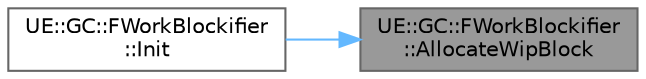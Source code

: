 digraph "UE::GC::FWorkBlockifier::AllocateWipBlock"
{
 // INTERACTIVE_SVG=YES
 // LATEX_PDF_SIZE
  bgcolor="transparent";
  edge [fontname=Helvetica,fontsize=10,labelfontname=Helvetica,labelfontsize=10];
  node [fontname=Helvetica,fontsize=10,shape=box,height=0.2,width=0.4];
  rankdir="RL";
  Node1 [id="Node000001",label="UE::GC::FWorkBlockifier\l::AllocateWipBlock",height=0.2,width=0.4,color="gray40", fillcolor="grey60", style="filled", fontcolor="black",tooltip=" "];
  Node1 -> Node2 [id="edge1_Node000001_Node000002",dir="back",color="steelblue1",style="solid",tooltip=" "];
  Node2 [id="Node000002",label="UE::GC::FWorkBlockifier\l::Init",height=0.2,width=0.4,color="grey40", fillcolor="white", style="filled",URL="$d9/dfd/classUE_1_1GC_1_1FWorkBlockifier.html#a3c28a82c5bf508a5d6d0bb361f51db96",tooltip=" "];
}
